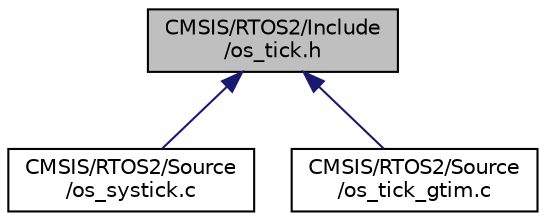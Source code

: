 digraph "CMSIS/RTOS2/Include/os_tick.h"
{
 // LATEX_PDF_SIZE
  edge [fontname="Helvetica",fontsize="10",labelfontname="Helvetica",labelfontsize="10"];
  node [fontname="Helvetica",fontsize="10",shape=record];
  Node1 [label="CMSIS/RTOS2/Include\l/os_tick.h",height=0.2,width=0.4,color="black", fillcolor="grey75", style="filled", fontcolor="black",tooltip="CMSIS OS Tick header file."];
  Node1 -> Node2 [dir="back",color="midnightblue",fontsize="10",style="solid",fontname="Helvetica"];
  Node2 [label="CMSIS/RTOS2/Source\l/os_systick.c",height=0.2,width=0.4,color="black", fillcolor="white", style="filled",URL="$os__systick_8c.html",tooltip="CMSIS OS Tick SysTick implementation."];
  Node1 -> Node3 [dir="back",color="midnightblue",fontsize="10",style="solid",fontname="Helvetica"];
  Node3 [label="CMSIS/RTOS2/Source\l/os_tick_gtim.c",height=0.2,width=0.4,color="black", fillcolor="white", style="filled",URL="$os__tick__gtim_8c.html",tooltip="CMSIS OS Tick implementation for Generic Timer."];
}
